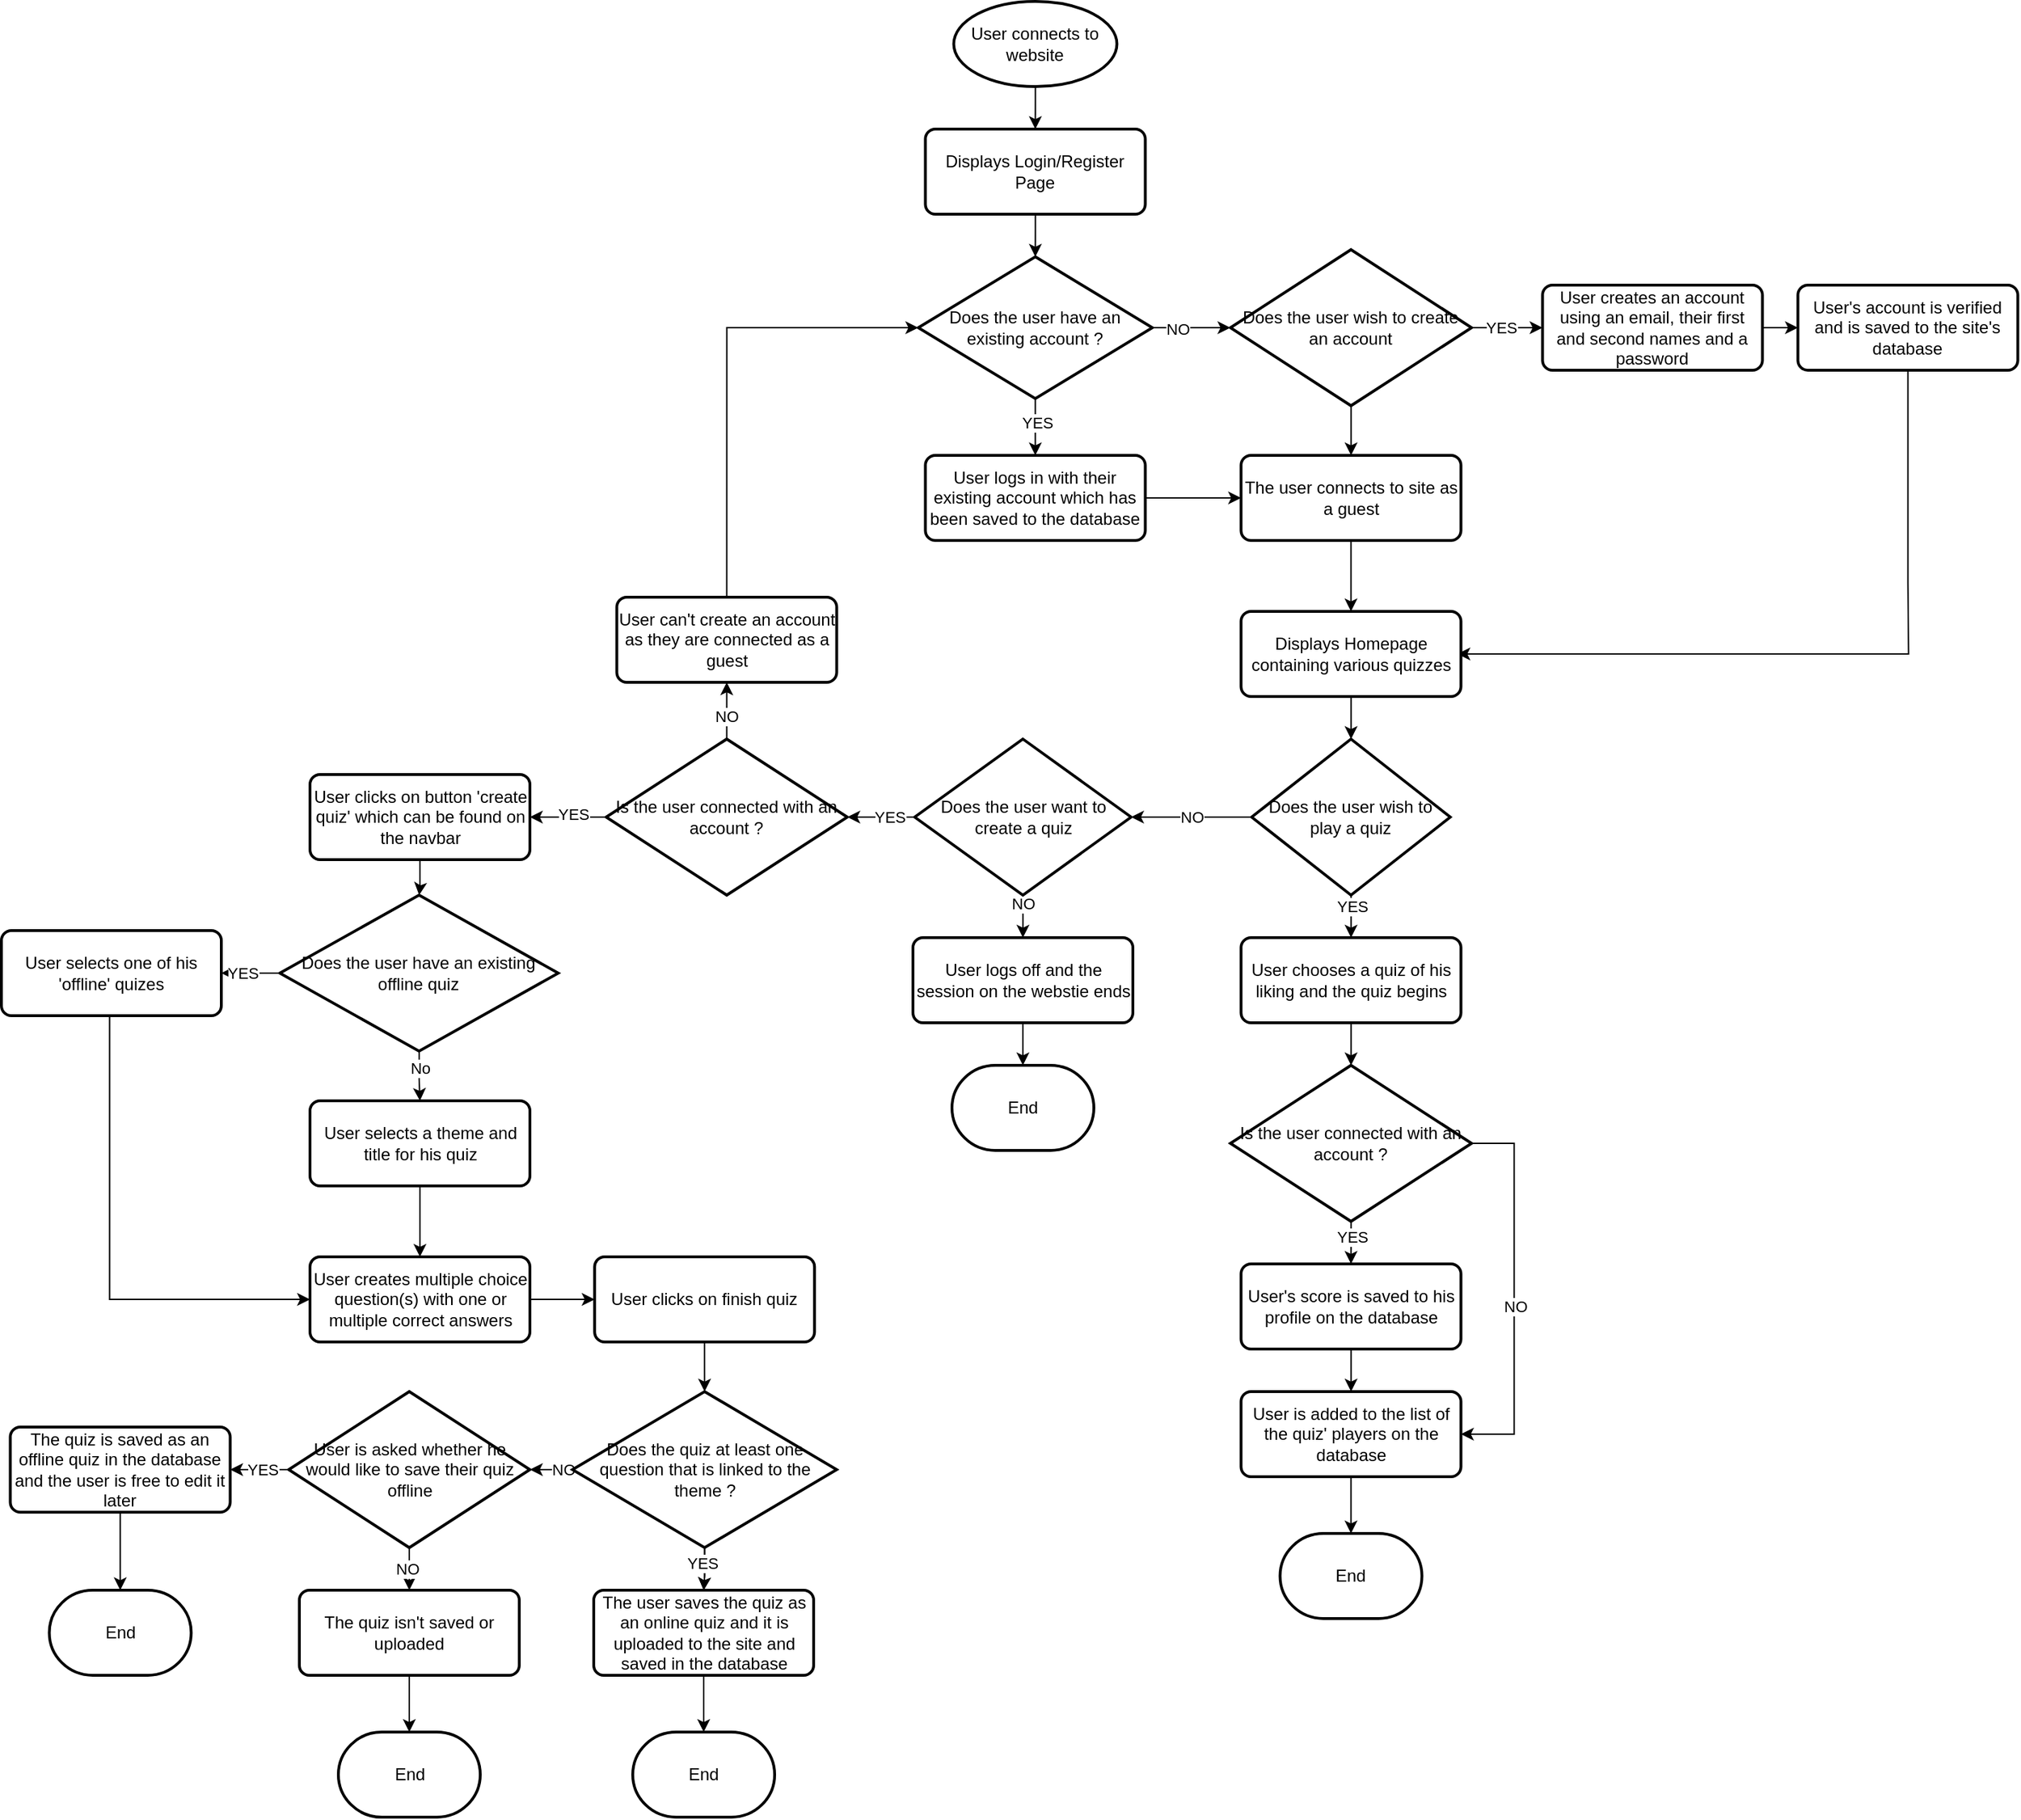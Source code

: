 <mxfile version="23.1.8" type="device">
  <diagram name="Page-1" id="HQd-de8oFNgjCHat88Rk">
    <mxGraphModel dx="4510" dy="1884" grid="1" gridSize="10" guides="1" tooltips="1" connect="1" arrows="1" fold="1" page="1" pageScale="1" pageWidth="850" pageHeight="1100" math="0" shadow="0">
      <root>
        <mxCell id="0" />
        <mxCell id="1" parent="0" />
        <mxCell id="zXZC7gDi-qFupmcMp6eT-4" style="edgeStyle=orthogonalEdgeStyle;rounded=0;orthogonalLoop=1;jettySize=auto;html=1;entryX=0.5;entryY=0;entryDx=0;entryDy=0;" edge="1" parent="1" source="zXZC7gDi-qFupmcMp6eT-1" target="zXZC7gDi-qFupmcMp6eT-3">
          <mxGeometry relative="1" as="geometry" />
        </mxCell>
        <mxCell id="zXZC7gDi-qFupmcMp6eT-1" value="User connects to website" style="strokeWidth=2;html=1;shape=mxgraph.flowchart.start_1;whiteSpace=wrap;" vertex="1" parent="1">
          <mxGeometry x="-158.75" y="10" width="115" height="60" as="geometry" />
        </mxCell>
        <mxCell id="zXZC7gDi-qFupmcMp6eT-3" value="Displays Login/Register Page" style="rounded=1;whiteSpace=wrap;html=1;absoluteArcSize=1;arcSize=14;strokeWidth=2;" vertex="1" parent="1">
          <mxGeometry x="-178.75" y="100" width="155" height="60" as="geometry" />
        </mxCell>
        <mxCell id="zXZC7gDi-qFupmcMp6eT-9" style="edgeStyle=orthogonalEdgeStyle;rounded=0;orthogonalLoop=1;jettySize=auto;html=1;entryX=0;entryY=0.5;entryDx=0;entryDy=0;entryPerimeter=0;" edge="1" parent="1" source="zXZC7gDi-qFupmcMp6eT-5" target="zXZC7gDi-qFupmcMp6eT-17">
          <mxGeometry relative="1" as="geometry">
            <mxPoint x="16.25" y="240" as="targetPoint" />
            <Array as="points" />
          </mxGeometry>
        </mxCell>
        <mxCell id="zXZC7gDi-qFupmcMp6eT-15" value="NO" style="edgeLabel;html=1;align=center;verticalAlign=middle;resizable=0;points=[];" vertex="1" connectable="0" parent="zXZC7gDi-qFupmcMp6eT-9">
          <mxGeometry x="-0.386" y="-1" relative="1" as="geometry">
            <mxPoint as="offset" />
          </mxGeometry>
        </mxCell>
        <mxCell id="zXZC7gDi-qFupmcMp6eT-13" style="edgeStyle=orthogonalEdgeStyle;rounded=0;orthogonalLoop=1;jettySize=auto;html=1;entryX=0.5;entryY=0;entryDx=0;entryDy=0;" edge="1" parent="1" source="zXZC7gDi-qFupmcMp6eT-5" target="zXZC7gDi-qFupmcMp6eT-12">
          <mxGeometry relative="1" as="geometry" />
        </mxCell>
        <mxCell id="zXZC7gDi-qFupmcMp6eT-14" value="YES" style="edgeLabel;html=1;align=center;verticalAlign=middle;resizable=0;points=[];" vertex="1" connectable="0" parent="zXZC7gDi-qFupmcMp6eT-13">
          <mxGeometry x="-0.169" y="1" relative="1" as="geometry">
            <mxPoint as="offset" />
          </mxGeometry>
        </mxCell>
        <mxCell id="zXZC7gDi-qFupmcMp6eT-5" value="Does the user have an existing account ?" style="strokeWidth=2;html=1;shape=mxgraph.flowchart.decision;whiteSpace=wrap;" vertex="1" parent="1">
          <mxGeometry x="-183.75" y="190" width="165" height="100" as="geometry" />
        </mxCell>
        <mxCell id="zXZC7gDi-qFupmcMp6eT-6" style="edgeStyle=orthogonalEdgeStyle;rounded=0;orthogonalLoop=1;jettySize=auto;html=1;entryX=0.5;entryY=0;entryDx=0;entryDy=0;entryPerimeter=0;" edge="1" parent="1" source="zXZC7gDi-qFupmcMp6eT-3" target="zXZC7gDi-qFupmcMp6eT-5">
          <mxGeometry relative="1" as="geometry" />
        </mxCell>
        <mxCell id="zXZC7gDi-qFupmcMp6eT-11" style="edgeStyle=orthogonalEdgeStyle;rounded=0;orthogonalLoop=1;jettySize=auto;html=1;" edge="1" parent="1" source="zXZC7gDi-qFupmcMp6eT-8" target="zXZC7gDi-qFupmcMp6eT-10">
          <mxGeometry relative="1" as="geometry" />
        </mxCell>
        <mxCell id="zXZC7gDi-qFupmcMp6eT-8" value="User creates an account using an email, their first and second names and a password" style="rounded=1;whiteSpace=wrap;html=1;absoluteArcSize=1;arcSize=14;strokeWidth=2;" vertex="1" parent="1">
          <mxGeometry x="256.25" y="210" width="155" height="60" as="geometry" />
        </mxCell>
        <mxCell id="zXZC7gDi-qFupmcMp6eT-32" style="edgeStyle=orthogonalEdgeStyle;rounded=0;orthogonalLoop=1;jettySize=auto;html=1;entryX=0.984;entryY=0.5;entryDx=0;entryDy=0;entryPerimeter=0;" edge="1" parent="1" source="zXZC7gDi-qFupmcMp6eT-10" target="zXZC7gDi-qFupmcMp6eT-16">
          <mxGeometry relative="1" as="geometry">
            <mxPoint x="513.75" y="460" as="targetPoint" />
            <Array as="points">
              <mxPoint x="514.25" y="420" />
              <mxPoint x="514.25" y="420" />
              <mxPoint x="514.25" y="470" />
            </Array>
          </mxGeometry>
        </mxCell>
        <mxCell id="zXZC7gDi-qFupmcMp6eT-10" value="User&#39;s account is verified and is saved to the site&#39;s database" style="rounded=1;whiteSpace=wrap;html=1;absoluteArcSize=1;arcSize=14;strokeWidth=2;" vertex="1" parent="1">
          <mxGeometry x="436.25" y="210" width="155" height="60" as="geometry" />
        </mxCell>
        <mxCell id="zXZC7gDi-qFupmcMp6eT-29" value="" style="edgeStyle=orthogonalEdgeStyle;rounded=0;orthogonalLoop=1;jettySize=auto;html=1;" edge="1" parent="1" source="zXZC7gDi-qFupmcMp6eT-12" target="zXZC7gDi-qFupmcMp6eT-27">
          <mxGeometry relative="1" as="geometry" />
        </mxCell>
        <mxCell id="zXZC7gDi-qFupmcMp6eT-12" value="User logs in with their existing account which has been saved to the database" style="rounded=1;whiteSpace=wrap;html=1;absoluteArcSize=1;arcSize=14;strokeWidth=2;" vertex="1" parent="1">
          <mxGeometry x="-178.75" y="330" width="155" height="60" as="geometry" />
        </mxCell>
        <mxCell id="zXZC7gDi-qFupmcMp6eT-26" value="" style="edgeStyle=orthogonalEdgeStyle;rounded=0;orthogonalLoop=1;jettySize=auto;html=1;" edge="1" parent="1" source="zXZC7gDi-qFupmcMp6eT-16" target="zXZC7gDi-qFupmcMp6eT-25">
          <mxGeometry relative="1" as="geometry" />
        </mxCell>
        <mxCell id="zXZC7gDi-qFupmcMp6eT-16" value="Displays Homepage containing various quizzes" style="rounded=1;whiteSpace=wrap;html=1;absoluteArcSize=1;arcSize=14;strokeWidth=2;" vertex="1" parent="1">
          <mxGeometry x="43.75" y="440" width="155" height="60" as="geometry" />
        </mxCell>
        <mxCell id="zXZC7gDi-qFupmcMp6eT-19" style="edgeStyle=orthogonalEdgeStyle;rounded=0;orthogonalLoop=1;jettySize=auto;html=1;entryX=0;entryY=0.5;entryDx=0;entryDy=0;" edge="1" parent="1" source="zXZC7gDi-qFupmcMp6eT-17" target="zXZC7gDi-qFupmcMp6eT-8">
          <mxGeometry relative="1" as="geometry" />
        </mxCell>
        <mxCell id="zXZC7gDi-qFupmcMp6eT-21" value="YES" style="edgeLabel;html=1;align=center;verticalAlign=middle;resizable=0;points=[];" vertex="1" connectable="0" parent="zXZC7gDi-qFupmcMp6eT-19">
          <mxGeometry x="0.412" y="-2" relative="1" as="geometry">
            <mxPoint x="-15" y="-2" as="offset" />
          </mxGeometry>
        </mxCell>
        <mxCell id="zXZC7gDi-qFupmcMp6eT-28" value="" style="edgeStyle=orthogonalEdgeStyle;rounded=0;orthogonalLoop=1;jettySize=auto;html=1;" edge="1" parent="1" source="zXZC7gDi-qFupmcMp6eT-17" target="zXZC7gDi-qFupmcMp6eT-27">
          <mxGeometry relative="1" as="geometry" />
        </mxCell>
        <mxCell id="zXZC7gDi-qFupmcMp6eT-17" value="Does the user wish to create an account" style="strokeWidth=2;html=1;shape=mxgraph.flowchart.decision;whiteSpace=wrap;" vertex="1" parent="1">
          <mxGeometry x="36.25" y="185" width="170" height="110" as="geometry" />
        </mxCell>
        <mxCell id="zXZC7gDi-qFupmcMp6eT-34" value="" style="edgeStyle=orthogonalEdgeStyle;rounded=0;orthogonalLoop=1;jettySize=auto;html=1;" edge="1" parent="1" source="zXZC7gDi-qFupmcMp6eT-25" target="zXZC7gDi-qFupmcMp6eT-33">
          <mxGeometry relative="1" as="geometry" />
        </mxCell>
        <mxCell id="zXZC7gDi-qFupmcMp6eT-48" value="YES" style="edgeLabel;html=1;align=center;verticalAlign=middle;resizable=0;points=[];" vertex="1" connectable="0" parent="zXZC7gDi-qFupmcMp6eT-34">
          <mxGeometry x="-0.693" relative="1" as="geometry">
            <mxPoint as="offset" />
          </mxGeometry>
        </mxCell>
        <mxCell id="zXZC7gDi-qFupmcMp6eT-52" value="" style="edgeStyle=orthogonalEdgeStyle;rounded=0;orthogonalLoop=1;jettySize=auto;html=1;" edge="1" parent="1" source="zXZC7gDi-qFupmcMp6eT-25" target="zXZC7gDi-qFupmcMp6eT-51">
          <mxGeometry relative="1" as="geometry" />
        </mxCell>
        <mxCell id="zXZC7gDi-qFupmcMp6eT-101" value="NO" style="edgeLabel;html=1;align=center;verticalAlign=middle;resizable=0;points=[];" vertex="1" connectable="0" parent="zXZC7gDi-qFupmcMp6eT-52">
          <mxGeometry x="0.009" relative="1" as="geometry">
            <mxPoint as="offset" />
          </mxGeometry>
        </mxCell>
        <mxCell id="zXZC7gDi-qFupmcMp6eT-25" value="Does the user wish to play a quiz" style="strokeWidth=2;html=1;shape=mxgraph.flowchart.decision;whiteSpace=wrap;" vertex="1" parent="1">
          <mxGeometry x="51.25" y="530" width="140" height="110" as="geometry" />
        </mxCell>
        <mxCell id="zXZC7gDi-qFupmcMp6eT-30" value="" style="edgeStyle=orthogonalEdgeStyle;rounded=0;orthogonalLoop=1;jettySize=auto;html=1;" edge="1" parent="1" source="zXZC7gDi-qFupmcMp6eT-27" target="zXZC7gDi-qFupmcMp6eT-16">
          <mxGeometry relative="1" as="geometry" />
        </mxCell>
        <mxCell id="zXZC7gDi-qFupmcMp6eT-27" value="The user connects to site as a guest" style="rounded=1;whiteSpace=wrap;html=1;absoluteArcSize=1;arcSize=14;strokeWidth=2;" vertex="1" parent="1">
          <mxGeometry x="43.75" y="330" width="155" height="60" as="geometry" />
        </mxCell>
        <mxCell id="zXZC7gDi-qFupmcMp6eT-36" value="" style="edgeStyle=orthogonalEdgeStyle;rounded=0;orthogonalLoop=1;jettySize=auto;html=1;" edge="1" parent="1" source="zXZC7gDi-qFupmcMp6eT-33" target="zXZC7gDi-qFupmcMp6eT-35">
          <mxGeometry relative="1" as="geometry" />
        </mxCell>
        <mxCell id="zXZC7gDi-qFupmcMp6eT-45" style="edgeStyle=orthogonalEdgeStyle;rounded=0;orthogonalLoop=1;jettySize=auto;html=1;entryX=1;entryY=0.5;entryDx=0;entryDy=0;exitX=1;exitY=0.5;exitDx=0;exitDy=0;exitPerimeter=0;" edge="1" parent="1" source="zXZC7gDi-qFupmcMp6eT-35" target="zXZC7gDi-qFupmcMp6eT-38">
          <mxGeometry relative="1" as="geometry">
            <mxPoint x="286.25" y="1030" as="targetPoint" />
            <Array as="points">
              <mxPoint x="236.25" y="815" />
              <mxPoint x="236.25" y="1020" />
            </Array>
          </mxGeometry>
        </mxCell>
        <mxCell id="zXZC7gDi-qFupmcMp6eT-46" value="NO" style="edgeLabel;html=1;align=center;verticalAlign=middle;resizable=0;points=[];" vertex="1" connectable="0" parent="zXZC7gDi-qFupmcMp6eT-45">
          <mxGeometry x="-0.157" relative="1" as="geometry">
            <mxPoint y="30" as="offset" />
          </mxGeometry>
        </mxCell>
        <mxCell id="zXZC7gDi-qFupmcMp6eT-33" value="User chooses a quiz of his liking and the quiz begins" style="rounded=1;whiteSpace=wrap;html=1;absoluteArcSize=1;arcSize=14;strokeWidth=2;" vertex="1" parent="1">
          <mxGeometry x="43.75" y="670" width="155" height="60" as="geometry" />
        </mxCell>
        <mxCell id="zXZC7gDi-qFupmcMp6eT-42" style="edgeStyle=orthogonalEdgeStyle;rounded=0;orthogonalLoop=1;jettySize=auto;html=1;entryX=0.5;entryY=0;entryDx=0;entryDy=0;" edge="1" parent="1" source="zXZC7gDi-qFupmcMp6eT-35" target="zXZC7gDi-qFupmcMp6eT-37">
          <mxGeometry relative="1" as="geometry" />
        </mxCell>
        <mxCell id="zXZC7gDi-qFupmcMp6eT-47" value="YES" style="edgeLabel;html=1;align=center;verticalAlign=middle;resizable=0;points=[];" vertex="1" connectable="0" parent="zXZC7gDi-qFupmcMp6eT-42">
          <mxGeometry x="-0.743" y="-2" relative="1" as="geometry">
            <mxPoint x="2" y="4" as="offset" />
          </mxGeometry>
        </mxCell>
        <mxCell id="zXZC7gDi-qFupmcMp6eT-35" value="Is the user connected with an account ?" style="strokeWidth=2;html=1;shape=mxgraph.flowchart.decision;whiteSpace=wrap;" vertex="1" parent="1">
          <mxGeometry x="36.25" y="760" width="170" height="110" as="geometry" />
        </mxCell>
        <mxCell id="zXZC7gDi-qFupmcMp6eT-43" value="" style="edgeStyle=orthogonalEdgeStyle;rounded=0;orthogonalLoop=1;jettySize=auto;html=1;" edge="1" parent="1" source="zXZC7gDi-qFupmcMp6eT-37" target="zXZC7gDi-qFupmcMp6eT-38">
          <mxGeometry relative="1" as="geometry" />
        </mxCell>
        <mxCell id="zXZC7gDi-qFupmcMp6eT-37" value="User&#39;s score is saved to his profile on the database" style="rounded=1;whiteSpace=wrap;html=1;absoluteArcSize=1;arcSize=14;strokeWidth=2;" vertex="1" parent="1">
          <mxGeometry x="43.75" y="900" width="155" height="60" as="geometry" />
        </mxCell>
        <mxCell id="zXZC7gDi-qFupmcMp6eT-44" value="" style="edgeStyle=orthogonalEdgeStyle;rounded=0;orthogonalLoop=1;jettySize=auto;html=1;" edge="1" parent="1" source="zXZC7gDi-qFupmcMp6eT-38" target="zXZC7gDi-qFupmcMp6eT-39">
          <mxGeometry relative="1" as="geometry" />
        </mxCell>
        <mxCell id="zXZC7gDi-qFupmcMp6eT-38" value="User is added to the list of the quiz&#39; players on the database" style="rounded=1;whiteSpace=wrap;html=1;absoluteArcSize=1;arcSize=14;strokeWidth=2;" vertex="1" parent="1">
          <mxGeometry x="43.75" y="990" width="155" height="60" as="geometry" />
        </mxCell>
        <mxCell id="zXZC7gDi-qFupmcMp6eT-39" value="End" style="strokeWidth=2;html=1;shape=mxgraph.flowchart.terminator;whiteSpace=wrap;" vertex="1" parent="1">
          <mxGeometry x="71.25" y="1090" width="100" height="60" as="geometry" />
        </mxCell>
        <mxCell id="zXZC7gDi-qFupmcMp6eT-54" value="" style="edgeStyle=orthogonalEdgeStyle;rounded=0;orthogonalLoop=1;jettySize=auto;html=1;" edge="1" parent="1" source="zXZC7gDi-qFupmcMp6eT-51" target="zXZC7gDi-qFupmcMp6eT-53">
          <mxGeometry relative="1" as="geometry" />
        </mxCell>
        <mxCell id="zXZC7gDi-qFupmcMp6eT-57" value="NO" style="edgeLabel;html=1;align=center;verticalAlign=middle;resizable=0;points=[];" vertex="1" connectable="0" parent="zXZC7gDi-qFupmcMp6eT-54">
          <mxGeometry x="-0.64" relative="1" as="geometry">
            <mxPoint as="offset" />
          </mxGeometry>
        </mxCell>
        <mxCell id="zXZC7gDi-qFupmcMp6eT-59" value="" style="edgeStyle=orthogonalEdgeStyle;rounded=0;orthogonalLoop=1;jettySize=auto;html=1;" edge="1" parent="1" source="zXZC7gDi-qFupmcMp6eT-51" target="zXZC7gDi-qFupmcMp6eT-58">
          <mxGeometry relative="1" as="geometry" />
        </mxCell>
        <mxCell id="zXZC7gDi-qFupmcMp6eT-63" value="YES" style="edgeLabel;html=1;align=center;verticalAlign=middle;resizable=0;points=[];" vertex="1" connectable="0" parent="zXZC7gDi-qFupmcMp6eT-59">
          <mxGeometry x="-0.225" relative="1" as="geometry">
            <mxPoint as="offset" />
          </mxGeometry>
        </mxCell>
        <mxCell id="zXZC7gDi-qFupmcMp6eT-51" value="Does the user want to create a quiz" style="strokeWidth=2;html=1;shape=mxgraph.flowchart.decision;whiteSpace=wrap;" vertex="1" parent="1">
          <mxGeometry x="-186.25" y="530" width="152.5" height="110" as="geometry" />
        </mxCell>
        <mxCell id="zXZC7gDi-qFupmcMp6eT-56" value="" style="edgeStyle=orthogonalEdgeStyle;rounded=0;orthogonalLoop=1;jettySize=auto;html=1;" edge="1" parent="1" source="zXZC7gDi-qFupmcMp6eT-53" target="zXZC7gDi-qFupmcMp6eT-55">
          <mxGeometry relative="1" as="geometry" />
        </mxCell>
        <mxCell id="zXZC7gDi-qFupmcMp6eT-53" value="User logs off and the session on the webstie ends" style="rounded=1;whiteSpace=wrap;html=1;absoluteArcSize=1;arcSize=14;strokeWidth=2;" vertex="1" parent="1">
          <mxGeometry x="-187.5" y="670" width="155" height="60" as="geometry" />
        </mxCell>
        <mxCell id="zXZC7gDi-qFupmcMp6eT-55" value="End" style="strokeWidth=2;html=1;shape=mxgraph.flowchart.terminator;whiteSpace=wrap;" vertex="1" parent="1">
          <mxGeometry x="-160" y="760" width="100" height="60" as="geometry" />
        </mxCell>
        <mxCell id="zXZC7gDi-qFupmcMp6eT-61" value="" style="edgeStyle=orthogonalEdgeStyle;rounded=0;orthogonalLoop=1;jettySize=auto;html=1;" edge="1" parent="1" source="zXZC7gDi-qFupmcMp6eT-58" target="zXZC7gDi-qFupmcMp6eT-60">
          <mxGeometry relative="1" as="geometry" />
        </mxCell>
        <mxCell id="zXZC7gDi-qFupmcMp6eT-64" value="NO" style="edgeLabel;html=1;align=center;verticalAlign=middle;resizable=0;points=[];" vertex="1" connectable="0" parent="zXZC7gDi-qFupmcMp6eT-61">
          <mxGeometry x="-0.195" y="1" relative="1" as="geometry">
            <mxPoint as="offset" />
          </mxGeometry>
        </mxCell>
        <mxCell id="zXZC7gDi-qFupmcMp6eT-66" value="" style="edgeStyle=orthogonalEdgeStyle;rounded=0;orthogonalLoop=1;jettySize=auto;html=1;" edge="1" parent="1" source="zXZC7gDi-qFupmcMp6eT-58" target="zXZC7gDi-qFupmcMp6eT-65">
          <mxGeometry relative="1" as="geometry" />
        </mxCell>
        <mxCell id="zXZC7gDi-qFupmcMp6eT-67" value="YES" style="edgeLabel;html=1;align=center;verticalAlign=middle;resizable=0;points=[];" vertex="1" connectable="0" parent="zXZC7gDi-qFupmcMp6eT-66">
          <mxGeometry x="-0.113" y="-2" relative="1" as="geometry">
            <mxPoint as="offset" />
          </mxGeometry>
        </mxCell>
        <mxCell id="zXZC7gDi-qFupmcMp6eT-58" value="Is the user connected with an account ?" style="strokeWidth=2;html=1;shape=mxgraph.flowchart.decision;whiteSpace=wrap;" vertex="1" parent="1">
          <mxGeometry x="-403.75" y="530" width="170" height="110" as="geometry" />
        </mxCell>
        <mxCell id="zXZC7gDi-qFupmcMp6eT-62" style="edgeStyle=orthogonalEdgeStyle;rounded=0;orthogonalLoop=1;jettySize=auto;html=1;entryX=0;entryY=0.5;entryDx=0;entryDy=0;exitX=0.5;exitY=0;exitDx=0;exitDy=0;entryPerimeter=0;" edge="1" parent="1" source="zXZC7gDi-qFupmcMp6eT-60" target="zXZC7gDi-qFupmcMp6eT-5">
          <mxGeometry relative="1" as="geometry">
            <mxPoint x="-318.75" y="360" as="targetPoint" />
          </mxGeometry>
        </mxCell>
        <mxCell id="zXZC7gDi-qFupmcMp6eT-60" value="User can&#39;t create an account as they are connected as a guest" style="rounded=1;whiteSpace=wrap;html=1;absoluteArcSize=1;arcSize=14;strokeWidth=2;" vertex="1" parent="1">
          <mxGeometry x="-396.25" y="430" width="155" height="60" as="geometry" />
        </mxCell>
        <mxCell id="zXZC7gDi-qFupmcMp6eT-95" value="" style="edgeStyle=orthogonalEdgeStyle;rounded=0;orthogonalLoop=1;jettySize=auto;html=1;" edge="1" parent="1" source="zXZC7gDi-qFupmcMp6eT-65" target="zXZC7gDi-qFupmcMp6eT-94">
          <mxGeometry relative="1" as="geometry" />
        </mxCell>
        <mxCell id="zXZC7gDi-qFupmcMp6eT-65" value="User clicks on button &#39;create quiz&#39; which can be found on the navbar" style="rounded=1;whiteSpace=wrap;html=1;absoluteArcSize=1;arcSize=14;strokeWidth=2;" vertex="1" parent="1">
          <mxGeometry x="-612.5" y="555" width="155" height="60" as="geometry" />
        </mxCell>
        <mxCell id="zXZC7gDi-qFupmcMp6eT-75" value="" style="edgeStyle=orthogonalEdgeStyle;rounded=0;orthogonalLoop=1;jettySize=auto;html=1;" edge="1" parent="1" source="zXZC7gDi-qFupmcMp6eT-70" target="zXZC7gDi-qFupmcMp6eT-73">
          <mxGeometry relative="1" as="geometry" />
        </mxCell>
        <mxCell id="zXZC7gDi-qFupmcMp6eT-70" value="User selects a theme and title for his quiz" style="rounded=1;whiteSpace=wrap;html=1;absoluteArcSize=1;arcSize=14;strokeWidth=2;" vertex="1" parent="1">
          <mxGeometry x="-612.5" y="785" width="155" height="60" as="geometry" />
        </mxCell>
        <mxCell id="zXZC7gDi-qFupmcMp6eT-81" value="" style="edgeStyle=orthogonalEdgeStyle;rounded=0;orthogonalLoop=1;jettySize=auto;html=1;" edge="1" parent="1" source="zXZC7gDi-qFupmcMp6eT-73" target="zXZC7gDi-qFupmcMp6eT-77">
          <mxGeometry relative="1" as="geometry" />
        </mxCell>
        <mxCell id="zXZC7gDi-qFupmcMp6eT-73" value="User creates multiple choice question(s) with one or multiple correct answers" style="rounded=1;whiteSpace=wrap;html=1;absoluteArcSize=1;arcSize=14;strokeWidth=2;" vertex="1" parent="1">
          <mxGeometry x="-612.5" y="895" width="155" height="60" as="geometry" />
        </mxCell>
        <mxCell id="zXZC7gDi-qFupmcMp6eT-82" value="" style="edgeStyle=orthogonalEdgeStyle;rounded=0;orthogonalLoop=1;jettySize=auto;html=1;" edge="1" parent="1" source="zXZC7gDi-qFupmcMp6eT-77" target="zXZC7gDi-qFupmcMp6eT-78">
          <mxGeometry relative="1" as="geometry" />
        </mxCell>
        <mxCell id="zXZC7gDi-qFupmcMp6eT-77" value="User clicks on finish quiz" style="rounded=1;whiteSpace=wrap;html=1;absoluteArcSize=1;arcSize=14;strokeWidth=2;" vertex="1" parent="1">
          <mxGeometry x="-411.88" y="895" width="155" height="60" as="geometry" />
        </mxCell>
        <mxCell id="zXZC7gDi-qFupmcMp6eT-84" value="" style="edgeStyle=orthogonalEdgeStyle;rounded=0;orthogonalLoop=1;jettySize=auto;html=1;" edge="1" parent="1" source="zXZC7gDi-qFupmcMp6eT-78">
          <mxGeometry relative="1" as="geometry">
            <mxPoint x="-335" y="1130" as="targetPoint" />
          </mxGeometry>
        </mxCell>
        <mxCell id="zXZC7gDi-qFupmcMp6eT-89" value="" style="edgeStyle=orthogonalEdgeStyle;rounded=0;orthogonalLoop=1;jettySize=auto;html=1;" edge="1" parent="1" source="zXZC7gDi-qFupmcMp6eT-78" target="zXZC7gDi-qFupmcMp6eT-88">
          <mxGeometry relative="1" as="geometry" />
        </mxCell>
        <mxCell id="zXZC7gDi-qFupmcMp6eT-108" value="NO" style="edgeLabel;html=1;align=center;verticalAlign=middle;resizable=0;points=[];" vertex="1" connectable="0" parent="zXZC7gDi-qFupmcMp6eT-89">
          <mxGeometry x="-0.726" relative="1" as="geometry">
            <mxPoint as="offset" />
          </mxGeometry>
        </mxCell>
        <mxCell id="zXZC7gDi-qFupmcMp6eT-104" value="" style="edgeStyle=orthogonalEdgeStyle;rounded=0;orthogonalLoop=1;jettySize=auto;html=1;" edge="1" parent="1" source="zXZC7gDi-qFupmcMp6eT-78" target="zXZC7gDi-qFupmcMp6eT-80">
          <mxGeometry relative="1" as="geometry" />
        </mxCell>
        <mxCell id="zXZC7gDi-qFupmcMp6eT-105" value="YES" style="edgeLabel;html=1;align=center;verticalAlign=middle;resizable=0;points=[];" vertex="1" connectable="0" parent="zXZC7gDi-qFupmcMp6eT-104">
          <mxGeometry x="-0.294" y="-2" relative="1" as="geometry">
            <mxPoint as="offset" />
          </mxGeometry>
        </mxCell>
        <mxCell id="zXZC7gDi-qFupmcMp6eT-78" value="Does the quiz at least one question that is linked to the theme ?" style="strokeWidth=2;html=1;shape=mxgraph.flowchart.decision;whiteSpace=wrap;" vertex="1" parent="1">
          <mxGeometry x="-427.5" y="990" width="186.25" height="110" as="geometry" />
        </mxCell>
        <mxCell id="zXZC7gDi-qFupmcMp6eT-79" value="End" style="strokeWidth=2;html=1;shape=mxgraph.flowchart.terminator;whiteSpace=wrap;" vertex="1" parent="1">
          <mxGeometry x="-385" y="1230" width="100" height="60" as="geometry" />
        </mxCell>
        <mxCell id="zXZC7gDi-qFupmcMp6eT-86" value="" style="edgeStyle=orthogonalEdgeStyle;rounded=0;orthogonalLoop=1;jettySize=auto;html=1;" edge="1" parent="1" source="zXZC7gDi-qFupmcMp6eT-80" target="zXZC7gDi-qFupmcMp6eT-79">
          <mxGeometry relative="1" as="geometry" />
        </mxCell>
        <mxCell id="zXZC7gDi-qFupmcMp6eT-80" value="The user saves the quiz as an online quiz and it is uploaded to the site and saved in the database" style="rounded=1;whiteSpace=wrap;html=1;absoluteArcSize=1;arcSize=14;strokeWidth=2;" vertex="1" parent="1">
          <mxGeometry x="-412.5" y="1130" width="155" height="60" as="geometry" />
        </mxCell>
        <mxCell id="zXZC7gDi-qFupmcMp6eT-91" value="" style="edgeStyle=orthogonalEdgeStyle;rounded=0;orthogonalLoop=1;jettySize=auto;html=1;" edge="1" parent="1" source="zXZC7gDi-qFupmcMp6eT-88" target="zXZC7gDi-qFupmcMp6eT-90">
          <mxGeometry relative="1" as="geometry" />
        </mxCell>
        <mxCell id="zXZC7gDi-qFupmcMp6eT-103" value="YES" style="edgeLabel;html=1;align=center;verticalAlign=middle;resizable=0;points=[];" vertex="1" connectable="0" parent="zXZC7gDi-qFupmcMp6eT-91">
          <mxGeometry x="0.344" y="-3" relative="1" as="geometry">
            <mxPoint x="9" y="3" as="offset" />
          </mxGeometry>
        </mxCell>
        <mxCell id="zXZC7gDi-qFupmcMp6eT-110" value="" style="edgeStyle=orthogonalEdgeStyle;rounded=0;orthogonalLoop=1;jettySize=auto;html=1;" edge="1" parent="1" source="zXZC7gDi-qFupmcMp6eT-88" target="zXZC7gDi-qFupmcMp6eT-109">
          <mxGeometry relative="1" as="geometry" />
        </mxCell>
        <mxCell id="zXZC7gDi-qFupmcMp6eT-113" value="NO" style="edgeLabel;html=1;align=center;verticalAlign=middle;resizable=0;points=[];" vertex="1" connectable="0" parent="zXZC7gDi-qFupmcMp6eT-110">
          <mxGeometry x="0.396" y="-2" relative="1" as="geometry">
            <mxPoint as="offset" />
          </mxGeometry>
        </mxCell>
        <mxCell id="zXZC7gDi-qFupmcMp6eT-88" value="User is asked whether he would like to save their quiz offline" style="strokeWidth=2;html=1;shape=mxgraph.flowchart.decision;whiteSpace=wrap;" vertex="1" parent="1">
          <mxGeometry x="-627.5" y="990" width="170" height="110" as="geometry" />
        </mxCell>
        <mxCell id="zXZC7gDi-qFupmcMp6eT-90" value="The quiz is saved as an offline quiz in the database and the user is free to edit it later" style="rounded=1;whiteSpace=wrap;html=1;absoluteArcSize=1;arcSize=14;strokeWidth=2;" vertex="1" parent="1">
          <mxGeometry x="-823.75" y="1015" width="155" height="60" as="geometry" />
        </mxCell>
        <mxCell id="zXZC7gDi-qFupmcMp6eT-92" value="End" style="strokeWidth=2;html=1;shape=mxgraph.flowchart.terminator;whiteSpace=wrap;" vertex="1" parent="1">
          <mxGeometry x="-796.25" y="1130" width="100" height="60" as="geometry" />
        </mxCell>
        <mxCell id="zXZC7gDi-qFupmcMp6eT-93" style="edgeStyle=orthogonalEdgeStyle;rounded=0;orthogonalLoop=1;jettySize=auto;html=1;entryX=0.5;entryY=0;entryDx=0;entryDy=0;entryPerimeter=0;" edge="1" parent="1" source="zXZC7gDi-qFupmcMp6eT-90" target="zXZC7gDi-qFupmcMp6eT-92">
          <mxGeometry relative="1" as="geometry" />
        </mxCell>
        <mxCell id="zXZC7gDi-qFupmcMp6eT-96" value="" style="edgeStyle=orthogonalEdgeStyle;rounded=0;orthogonalLoop=1;jettySize=auto;html=1;" edge="1" parent="1" source="zXZC7gDi-qFupmcMp6eT-94" target="zXZC7gDi-qFupmcMp6eT-70">
          <mxGeometry relative="1" as="geometry" />
        </mxCell>
        <mxCell id="zXZC7gDi-qFupmcMp6eT-97" value="No" style="edgeLabel;html=1;align=center;verticalAlign=middle;resizable=0;points=[];" vertex="1" connectable="0" parent="zXZC7gDi-qFupmcMp6eT-96">
          <mxGeometry x="-0.313" relative="1" as="geometry">
            <mxPoint as="offset" />
          </mxGeometry>
        </mxCell>
        <mxCell id="zXZC7gDi-qFupmcMp6eT-99" value="" style="edgeStyle=orthogonalEdgeStyle;rounded=0;orthogonalLoop=1;jettySize=auto;html=1;" edge="1" parent="1" source="zXZC7gDi-qFupmcMp6eT-94" target="zXZC7gDi-qFupmcMp6eT-98">
          <mxGeometry relative="1" as="geometry" />
        </mxCell>
        <mxCell id="zXZC7gDi-qFupmcMp6eT-102" value="YES" style="edgeLabel;html=1;align=center;verticalAlign=middle;resizable=0;points=[];" vertex="1" connectable="0" parent="zXZC7gDi-qFupmcMp6eT-99">
          <mxGeometry x="0.289" relative="1" as="geometry">
            <mxPoint as="offset" />
          </mxGeometry>
        </mxCell>
        <mxCell id="zXZC7gDi-qFupmcMp6eT-94" value="Does the user have an existing offline quiz" style="strokeWidth=2;html=1;shape=mxgraph.flowchart.decision;whiteSpace=wrap;" vertex="1" parent="1">
          <mxGeometry x="-633.75" y="640" width="196.25" height="110" as="geometry" />
        </mxCell>
        <mxCell id="zXZC7gDi-qFupmcMp6eT-100" style="edgeStyle=orthogonalEdgeStyle;rounded=0;orthogonalLoop=1;jettySize=auto;html=1;entryX=0;entryY=0.5;entryDx=0;entryDy=0;exitX=0.5;exitY=1;exitDx=0;exitDy=0;" edge="1" parent="1" source="zXZC7gDi-qFupmcMp6eT-98" target="zXZC7gDi-qFupmcMp6eT-73">
          <mxGeometry relative="1" as="geometry">
            <mxPoint x="-725" y="940" as="targetPoint" />
            <Array as="points">
              <mxPoint x="-753.75" y="725" />
              <mxPoint x="-753.75" y="925" />
            </Array>
          </mxGeometry>
        </mxCell>
        <mxCell id="zXZC7gDi-qFupmcMp6eT-98" value="User selects one of his &#39;offline&#39; quizes" style="rounded=1;whiteSpace=wrap;html=1;absoluteArcSize=1;arcSize=14;strokeWidth=2;" vertex="1" parent="1">
          <mxGeometry x="-830" y="665" width="155" height="60" as="geometry" />
        </mxCell>
        <mxCell id="zXZC7gDi-qFupmcMp6eT-112" value="" style="edgeStyle=orthogonalEdgeStyle;rounded=0;orthogonalLoop=1;jettySize=auto;html=1;" edge="1" parent="1" source="zXZC7gDi-qFupmcMp6eT-109" target="zXZC7gDi-qFupmcMp6eT-111">
          <mxGeometry relative="1" as="geometry" />
        </mxCell>
        <mxCell id="zXZC7gDi-qFupmcMp6eT-109" value="The quiz isn&#39;t saved or uploaded" style="rounded=1;whiteSpace=wrap;html=1;absoluteArcSize=1;arcSize=14;strokeWidth=2;" vertex="1" parent="1">
          <mxGeometry x="-620" y="1130" width="155" height="60" as="geometry" />
        </mxCell>
        <mxCell id="zXZC7gDi-qFupmcMp6eT-111" value="End" style="strokeWidth=2;html=1;shape=mxgraph.flowchart.terminator;whiteSpace=wrap;" vertex="1" parent="1">
          <mxGeometry x="-592.5" y="1230" width="100" height="60" as="geometry" />
        </mxCell>
      </root>
    </mxGraphModel>
  </diagram>
</mxfile>
